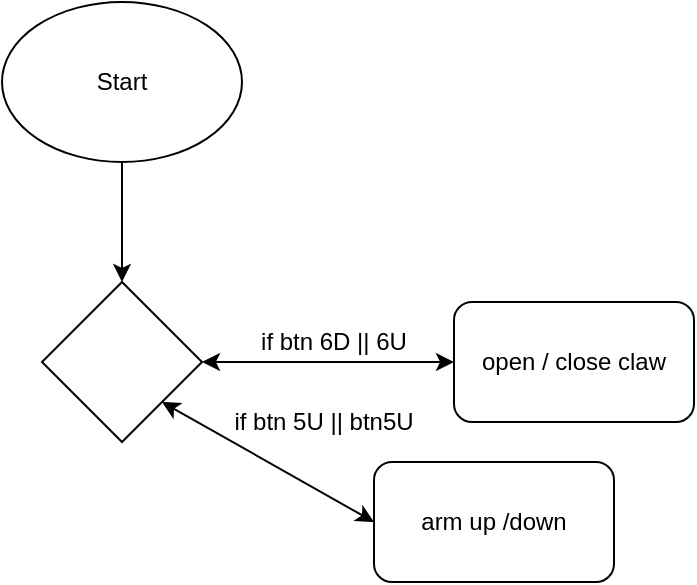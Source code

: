 <mxfile version="13.8.8" type="github">
  <diagram id="4phmZAVWYSEaynmrf5H4" name="Page-1">
    <mxGraphModel dx="1038" dy="580" grid="1" gridSize="10" guides="1" tooltips="1" connect="1" arrows="1" fold="1" page="1" pageScale="1" pageWidth="827" pageHeight="1169" math="0" shadow="0">
      <root>
        <mxCell id="0" />
        <mxCell id="1" parent="0" />
        <mxCell id="WHVUYdb8bwfK4FFGxTrf-1" value="" style="rhombus;whiteSpace=wrap;html=1;" vertex="1" parent="1">
          <mxGeometry x="334" y="220" width="80" height="80" as="geometry" />
        </mxCell>
        <mxCell id="WHVUYdb8bwfK4FFGxTrf-8" style="edgeStyle=orthogonalEdgeStyle;rounded=0;orthogonalLoop=1;jettySize=auto;html=1;exitX=0.5;exitY=1;exitDx=0;exitDy=0;entryX=0.5;entryY=0;entryDx=0;entryDy=0;" edge="1" parent="1" source="WHVUYdb8bwfK4FFGxTrf-2" target="WHVUYdb8bwfK4FFGxTrf-1">
          <mxGeometry relative="1" as="geometry" />
        </mxCell>
        <mxCell id="WHVUYdb8bwfK4FFGxTrf-2" value="Start" style="ellipse;whiteSpace=wrap;html=1;" vertex="1" parent="1">
          <mxGeometry x="314" y="80" width="120" height="80" as="geometry" />
        </mxCell>
        <mxCell id="WHVUYdb8bwfK4FFGxTrf-3" value="open / close claw" style="rounded=1;whiteSpace=wrap;html=1;" vertex="1" parent="1">
          <mxGeometry x="540" y="230" width="120" height="60" as="geometry" />
        </mxCell>
        <mxCell id="WHVUYdb8bwfK4FFGxTrf-6" value="" style="endArrow=classic;startArrow=classic;html=1;entryX=0;entryY=0.5;entryDx=0;entryDy=0;exitX=1;exitY=0.5;exitDx=0;exitDy=0;" edge="1" parent="1" source="WHVUYdb8bwfK4FFGxTrf-1" target="WHVUYdb8bwfK4FFGxTrf-3">
          <mxGeometry width="50" height="50" relative="1" as="geometry">
            <mxPoint x="390" y="320" as="sourcePoint" />
            <mxPoint x="440" y="270" as="targetPoint" />
          </mxGeometry>
        </mxCell>
        <mxCell id="WHVUYdb8bwfK4FFGxTrf-7" value="if btn 6D || 6U" style="text;html=1;strokeColor=none;fillColor=none;align=center;verticalAlign=middle;whiteSpace=wrap;rounded=0;" vertex="1" parent="1">
          <mxGeometry x="430" y="240" width="100" height="20" as="geometry" />
        </mxCell>
        <mxCell id="WHVUYdb8bwfK4FFGxTrf-9" value="arm up /down" style="rounded=1;whiteSpace=wrap;html=1;" vertex="1" parent="1">
          <mxGeometry x="500" y="310" width="120" height="60" as="geometry" />
        </mxCell>
        <mxCell id="WHVUYdb8bwfK4FFGxTrf-10" value="" style="endArrow=classic;startArrow=classic;html=1;entryX=0;entryY=0.5;entryDx=0;entryDy=0;exitX=1;exitY=1;exitDx=0;exitDy=0;" edge="1" parent="1" source="WHVUYdb8bwfK4FFGxTrf-1" target="WHVUYdb8bwfK4FFGxTrf-9">
          <mxGeometry width="50" height="50" relative="1" as="geometry">
            <mxPoint x="390" y="320" as="sourcePoint" />
            <mxPoint x="440" y="270" as="targetPoint" />
          </mxGeometry>
        </mxCell>
        <mxCell id="WHVUYdb8bwfK4FFGxTrf-11" value="if btn 5U || btn5U" style="text;html=1;strokeColor=none;fillColor=none;align=center;verticalAlign=middle;whiteSpace=wrap;rounded=0;" vertex="1" parent="1">
          <mxGeometry x="420" y="280" width="110" height="20" as="geometry" />
        </mxCell>
      </root>
    </mxGraphModel>
  </diagram>
</mxfile>
